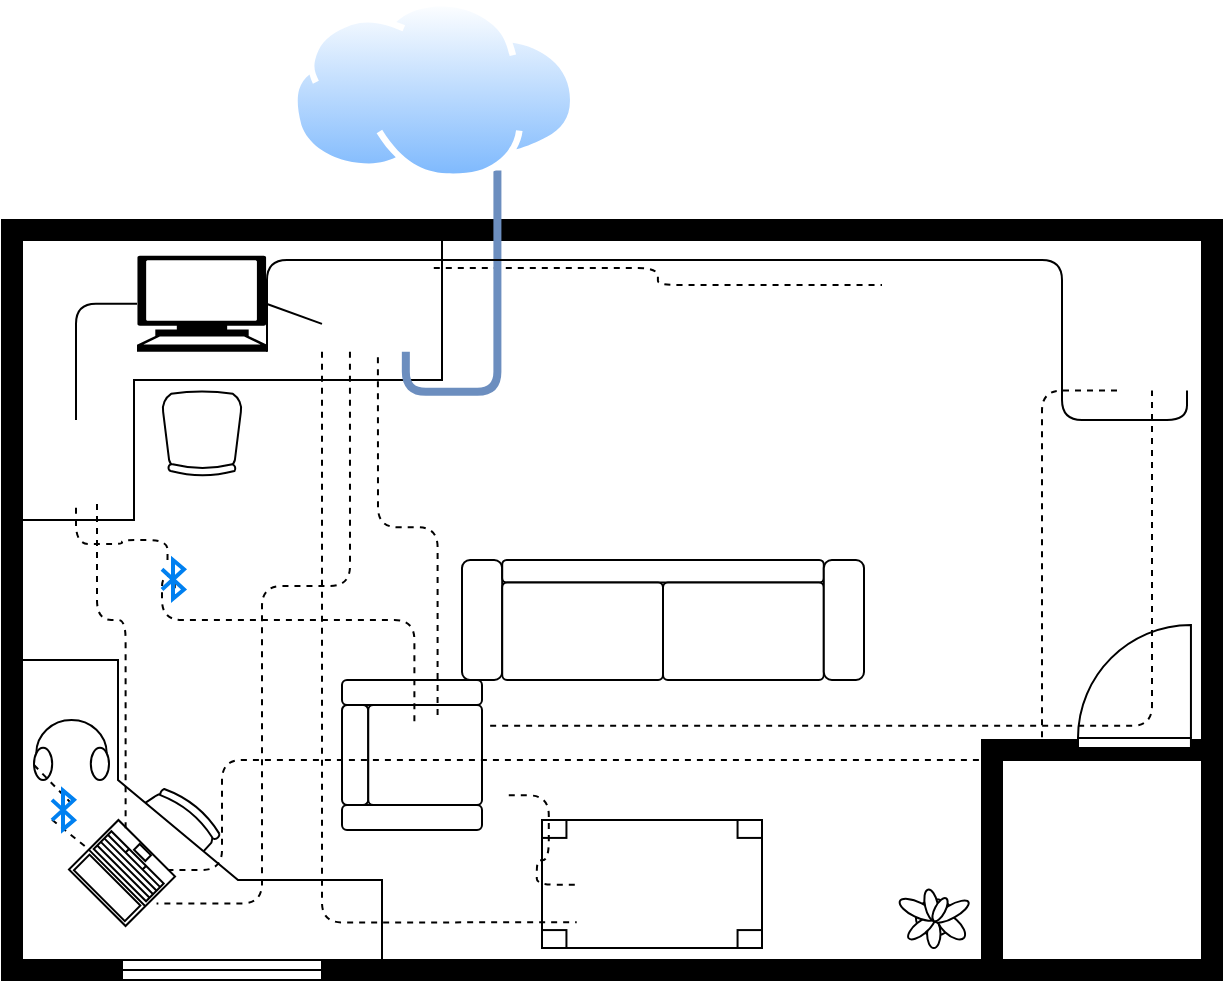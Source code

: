 <mxfile version="20.8.5" type="github"><diagram id="i-LxTlshnRLSyBB2s7Rf" name="Page-1"><mxGraphModel dx="926" dy="476" grid="1" gridSize="10" guides="1" tooltips="1" connect="1" arrows="0" fold="1" page="1" pageScale="1" pageWidth="850" pageHeight="1100" math="0" shadow="0"><root><mxCell id="0"/><mxCell id="1" parent="0"/><mxCell id="ltfbbdr_gpuZsHe89b7l-41" value="" style="verticalLabelPosition=bottom;html=1;verticalAlign=top;align=center;shape=mxgraph.floorplan.desk_corner;strokeColor=default;strokeWidth=1;fillColor=default;rotation=-90;" vertex="1" parent="1"><mxGeometry x="195" y="325" width="150" height="180" as="geometry"/></mxCell><mxCell id="ltfbbdr_gpuZsHe89b7l-60" value="" style="verticalLabelPosition=bottom;html=1;verticalAlign=top;align=center;shape=mxgraph.floorplan.wallCorner;fillColor=strokeColor;strokeColor=default;strokeWidth=1;" vertex="1" parent="1"><mxGeometry x="660" y="380" width="110" height="110" as="geometry"/></mxCell><mxCell id="ltfbbdr_gpuZsHe89b7l-1" value="" style="verticalLabelPosition=bottom;html=1;verticalAlign=top;align=center;shape=mxgraph.floorplan.room;fillColor=strokeColor;" vertex="1" parent="1"><mxGeometry x="170" y="120" width="610" height="380" as="geometry"/></mxCell><mxCell id="ltfbbdr_gpuZsHe89b7l-19" value="" style="verticalLabelPosition=bottom;html=1;verticalAlign=top;align=center;shape=mxgraph.floorplan.plant;strokeColor=default;strokeWidth=1;fillColor=default;" vertex="1" parent="1"><mxGeometry x="620" y="453" width="30" height="31" as="geometry"/></mxCell><mxCell id="ltfbbdr_gpuZsHe89b7l-20" value="" style="verticalLabelPosition=bottom;html=1;verticalAlign=top;align=center;shape=mxgraph.floorplan.window;strokeColor=default;strokeWidth=1;fillColor=default;" vertex="1" parent="1"><mxGeometry x="230" y="490" width="100" height="10" as="geometry"/></mxCell><mxCell id="ltfbbdr_gpuZsHe89b7l-8" value="" style="verticalLabelPosition=bottom;html=1;verticalAlign=top;align=center;shape=mxgraph.floorplan.doorLeft;aspect=fixed;rotation=-180;movable=1;resizable=1;rotatable=1;deletable=1;editable=1;connectable=1;" vertex="1" parent="1"><mxGeometry x="708" y="324" width="56.47" height="60" as="geometry"/></mxCell><mxCell id="ltfbbdr_gpuZsHe89b7l-28" value="" style="verticalLabelPosition=bottom;html=1;verticalAlign=top;align=center;shape=mxgraph.floorplan.couch;strokeColor=default;strokeWidth=1;fillColor=default;" vertex="1" parent="1"><mxGeometry x="400" y="290" width="201" height="60" as="geometry"/></mxCell><mxCell id="ltfbbdr_gpuZsHe89b7l-31" value="" style="verticalLabelPosition=bottom;html=1;verticalAlign=top;align=center;shape=mxgraph.floorplan.table;strokeColor=default;strokeWidth=1;fillColor=default;" vertex="1" parent="1"><mxGeometry x="440" y="420" width="110" height="64" as="geometry"/></mxCell><mxCell id="ltfbbdr_gpuZsHe89b7l-33" value="" style="verticalLabelPosition=bottom;html=1;verticalAlign=top;align=center;shape=mxgraph.floorplan.desk_corner_2;strokeColor=default;strokeWidth=1;fillColor=default;" vertex="1" parent="1"><mxGeometry x="180" y="130" width="210" height="140" as="geometry"/></mxCell><mxCell id="ltfbbdr_gpuZsHe89b7l-34" value="" style="verticalLabelPosition=bottom;html=1;verticalAlign=top;align=center;shape=mxgraph.floorplan.office_chair;shadow=0;strokeColor=default;strokeWidth=1;fillColor=default;rotation=-180;" vertex="1" parent="1"><mxGeometry x="250" y="205.3" width="40" height="43" as="geometry"/></mxCell><mxCell id="ltfbbdr_gpuZsHe89b7l-47" style="edgeStyle=none;rounded=1;orthogonalLoop=1;jettySize=auto;html=1;exitX=0;exitY=0.75;exitDx=0;exitDy=0;entryX=0.995;entryY=0.5;entryDx=0;entryDy=0;entryPerimeter=0;endArrow=none;endFill=0;" edge="1" parent="1" source="ltfbbdr_gpuZsHe89b7l-37" target="ltfbbdr_gpuZsHe89b7l-46"><mxGeometry relative="1" as="geometry"/></mxCell><mxCell id="ltfbbdr_gpuZsHe89b7l-57" style="edgeStyle=orthogonalEdgeStyle;rounded=1;orthogonalLoop=1;jettySize=auto;html=1;exitX=1;exitY=0.25;exitDx=0;exitDy=0;entryX=0;entryY=0.25;entryDx=0;entryDy=0;dashed=1;endArrow=none;endFill=0;" edge="1" parent="1" source="ltfbbdr_gpuZsHe89b7l-37" target="ltfbbdr_gpuZsHe89b7l-56"><mxGeometry relative="1" as="geometry"/></mxCell><mxCell id="ltfbbdr_gpuZsHe89b7l-62" style="edgeStyle=orthogonalEdgeStyle;rounded=1;orthogonalLoop=1;jettySize=auto;html=1;exitX=0.25;exitY=1;exitDx=0;exitDy=0;dashed=1;endArrow=none;endFill=0;entryX=-0.075;entryY=0.541;entryDx=0;entryDy=0;entryPerimeter=0;" edge="1" parent="1" source="ltfbbdr_gpuZsHe89b7l-37" target="ltfbbdr_gpuZsHe89b7l-42"><mxGeometry relative="1" as="geometry"><Array as="points"><mxPoint x="344" y="303"/><mxPoint x="300" y="303"/><mxPoint x="300" y="462"/></Array></mxGeometry></mxCell><mxCell id="ltfbbdr_gpuZsHe89b7l-76" style="edgeStyle=orthogonalEdgeStyle;rounded=1;orthogonalLoop=1;jettySize=auto;html=1;exitX=0.75;exitY=1;exitDx=0;exitDy=0;entryX=0.75;entryY=1;entryDx=0;entryDy=0;strokeWidth=4;endArrow=none;endFill=0;fillColor=#dae8fc;strokeColor=#6c8ebf;" edge="1" parent="1" source="ltfbbdr_gpuZsHe89b7l-37" target="ltfbbdr_gpuZsHe89b7l-73"><mxGeometry relative="1" as="geometry"/></mxCell><mxCell id="ltfbbdr_gpuZsHe89b7l-37" value="" style="shape=image;html=1;verticalAlign=top;verticalLabelPosition=bottom;labelBackgroundColor=#ffffff;imageAspect=0;aspect=fixed;image=https://cdn0.iconfinder.com/data/icons/security-hand-drawn-vol-2-1/52/router__wifi__signal__device-128.png;strokeColor=default;strokeWidth=1;fillColor=default;" vertex="1" parent="1"><mxGeometry x="330" y="130" width="55.9" height="55.9" as="geometry"/></mxCell><mxCell id="ltfbbdr_gpuZsHe89b7l-54" style="edgeStyle=orthogonalEdgeStyle;rounded=1;orthogonalLoop=1;jettySize=auto;html=1;exitX=0;exitY=1;exitDx=0;exitDy=0;entryX=0;entryY=0.75;entryDx=0;entryDy=0;dashed=1;endArrow=none;endFill=0;" edge="1" parent="1" source="ltfbbdr_gpuZsHe89b7l-37" target="ltfbbdr_gpuZsHe89b7l-53"><mxGeometry relative="1" as="geometry"/></mxCell><mxCell id="ltfbbdr_gpuZsHe89b7l-43" style="rounded=1;orthogonalLoop=1;jettySize=auto;html=1;exitX=0;exitY=0.75;exitDx=0;exitDy=0;exitPerimeter=0;entryX=1.005;entryY=0.403;entryDx=0;entryDy=0;entryPerimeter=0;dashed=1;endArrow=none;endFill=0;startArrow=none;" edge="1" parent="1" source="ltfbbdr_gpuZsHe89b7l-38" target="ltfbbdr_gpuZsHe89b7l-42"><mxGeometry relative="1" as="geometry"/></mxCell><mxCell id="ltfbbdr_gpuZsHe89b7l-39" value="" style="verticalLabelPosition=bottom;shadow=0;dashed=0;align=center;html=1;verticalAlign=top;shape=mxgraph.electrical.radio.headphones;pointerEvents=1;strokeColor=default;strokeWidth=1;fillColor=default;" vertex="1" parent="1"><mxGeometry x="186" y="370" width="37.5" height="30" as="geometry"/></mxCell><mxCell id="ltfbbdr_gpuZsHe89b7l-42" value="" style="verticalLabelPosition=bottom;html=1;verticalAlign=top;align=center;shape=mxgraph.floorplan.laptop;strokeColor=default;strokeWidth=1;fillColor=default;rotation=-135;" vertex="1" parent="1"><mxGeometry x="210" y="429" width="40" height="35" as="geometry"/></mxCell><mxCell id="ltfbbdr_gpuZsHe89b7l-44" value="" style="rounded=1;orthogonalLoop=1;jettySize=auto;html=1;exitX=0;exitY=0.75;exitDx=0;exitDy=0;exitPerimeter=0;entryX=1.005;entryY=0.403;entryDx=0;entryDy=0;entryPerimeter=0;dashed=1;endArrow=none;endFill=0;" edge="1" parent="1" source="ltfbbdr_gpuZsHe89b7l-39" target="ltfbbdr_gpuZsHe89b7l-38"><mxGeometry relative="1" as="geometry"><mxPoint x="186" y="392.5" as="sourcePoint"/><mxPoint x="213.316" y="434.617" as="targetPoint"/></mxGeometry></mxCell><mxCell id="ltfbbdr_gpuZsHe89b7l-38" value="" style="html=1;verticalLabelPosition=bottom;align=center;labelBackgroundColor=#ffffff;verticalAlign=top;strokeWidth=2;strokeColor=#0080F0;shadow=0;dashed=0;shape=mxgraph.ios7.icons.bluetooth;pointerEvents=1;fillColor=default;" vertex="1" parent="1"><mxGeometry x="195" y="405.3" width="11" height="19.4" as="geometry"/></mxCell><mxCell id="ltfbbdr_gpuZsHe89b7l-59" style="edgeStyle=orthogonalEdgeStyle;rounded=1;orthogonalLoop=1;jettySize=auto;html=1;exitX=1;exitY=1;exitDx=0;exitDy=0;exitPerimeter=0;entryX=0.75;entryY=1;entryDx=0;entryDy=0;endArrow=none;endFill=0;" edge="1" parent="1" source="ltfbbdr_gpuZsHe89b7l-46" target="ltfbbdr_gpuZsHe89b7l-58"><mxGeometry relative="1" as="geometry"><Array as="points"><mxPoint x="303" y="140"/><mxPoint x="700" y="140"/><mxPoint x="700" y="220"/><mxPoint x="763" y="220"/></Array></mxGeometry></mxCell><mxCell id="ltfbbdr_gpuZsHe89b7l-46" value="" style="shape=mxgraph.signs.tech.computer;html=1;pointerEvents=1;fillColor=#000000;strokeColor=none;verticalLabelPosition=bottom;verticalAlign=top;align=center;strokeWidth=1;" vertex="1" parent="1"><mxGeometry x="237.5" y="137.9" width="65" height="48" as="geometry"/></mxCell><mxCell id="ltfbbdr_gpuZsHe89b7l-53" value="" style="shape=image;html=1;verticalAlign=top;verticalLabelPosition=bottom;labelBackgroundColor=#ffffff;imageAspect=0;aspect=fixed;image=https://cdn1.iconfinder.com/data/icons/ionicons-outline-vol-2/512/tv-outline-128.png;strokeColor=default;strokeWidth=1;fillColor=default;rotation=0;" vertex="1" parent="1"><mxGeometry x="457.35" y="414.7" width="75.3" height="75.3" as="geometry"/></mxCell><mxCell id="ltfbbdr_gpuZsHe89b7l-56" value="" style="shape=image;html=1;verticalAlign=top;verticalLabelPosition=bottom;labelBackgroundColor=#ffffff;imageAspect=0;aspect=fixed;image=https://cdn1.iconfinder.com/data/icons/electronics-outline-24/24/refrigerator_electronics_freezer_fridge_household_appliance-128.png;strokeColor=default;strokeWidth=1;fillColor=default;" vertex="1" parent="1"><mxGeometry x="610" y="130" width="90" height="90" as="geometry"/></mxCell><mxCell id="ltfbbdr_gpuZsHe89b7l-58" value="" style="shape=image;html=1;verticalAlign=top;verticalLabelPosition=bottom;labelBackgroundColor=#ffffff;imageAspect=0;aspect=fixed;image=https://cdn2.iconfinder.com/data/icons/boxicons-regular-vol-1/24/bx-cctv-128.png;strokeColor=default;strokeWidth=1;fillColor=default;flipV=0;flipH=1;" vertex="1" parent="1"><mxGeometry x="710" y="135.3" width="70" height="70" as="geometry"/></mxCell><mxCell id="ltfbbdr_gpuZsHe89b7l-61" value="" style="verticalLabelPosition=bottom;html=1;verticalAlign=top;align=center;shape=mxgraph.floorplan.sofa;strokeColor=default;strokeWidth=1;fillColor=default;rotation=-90;" vertex="1" parent="1"><mxGeometry x="337.5" y="352.5" width="75" height="70" as="geometry"/></mxCell><mxCell id="ltfbbdr_gpuZsHe89b7l-65" style="edgeStyle=orthogonalEdgeStyle;rounded=1;orthogonalLoop=1;jettySize=auto;html=1;exitX=0;exitY=0.75;exitDx=0;exitDy=0;entryX=0.858;entryY=0.982;entryDx=0;entryDy=0;entryPerimeter=0;dashed=1;endArrow=none;endFill=0;" edge="1" parent="1" source="ltfbbdr_gpuZsHe89b7l-64" target="ltfbbdr_gpuZsHe89b7l-42"><mxGeometry relative="1" as="geometry"><Array as="points"><mxPoint x="218" y="320"/><mxPoint x="232" y="320"/></Array></mxGeometry></mxCell><mxCell id="ltfbbdr_gpuZsHe89b7l-72" style="edgeStyle=orthogonalEdgeStyle;rounded=1;orthogonalLoop=1;jettySize=auto;html=1;exitX=1;exitY=0.5;exitDx=0;exitDy=0;entryX=0;entryY=0.5;entryDx=0;entryDy=0;entryPerimeter=0;endArrow=none;endFill=0;" edge="1" parent="1" source="ltfbbdr_gpuZsHe89b7l-64" target="ltfbbdr_gpuZsHe89b7l-46"><mxGeometry relative="1" as="geometry"/></mxCell><mxCell id="ltfbbdr_gpuZsHe89b7l-64" value="" style="shape=image;html=1;verticalAlign=top;verticalLabelPosition=bottom;labelBackgroundColor=#ffffff;imageAspect=0;aspect=fixed;image=https://cdn4.iconfinder.com/data/icons/essentials-71/24/044_-_Printer-128.png;strokeColor=default;strokeWidth=1;fillColor=default;rotation=-90;" vertex="1" parent="1"><mxGeometry x="186" y="220" width="42" height="42" as="geometry"/></mxCell><mxCell id="ltfbbdr_gpuZsHe89b7l-67" style="edgeStyle=orthogonalEdgeStyle;rounded=1;orthogonalLoop=1;jettySize=auto;html=1;exitX=1;exitY=1;exitDx=0;exitDy=0;entryX=0;entryY=0.5;entryDx=0;entryDy=0;dashed=1;endArrow=none;endFill=0;" edge="1" parent="1" source="ltfbbdr_gpuZsHe89b7l-66" target="ltfbbdr_gpuZsHe89b7l-53"><mxGeometry relative="1" as="geometry"/></mxCell><mxCell id="ltfbbdr_gpuZsHe89b7l-68" style="edgeStyle=orthogonalEdgeStyle;rounded=1;orthogonalLoop=1;jettySize=auto;html=1;exitX=0.5;exitY=0;exitDx=0;exitDy=0;entryX=0.5;entryY=1;entryDx=0;entryDy=0;dashed=1;endArrow=none;endFill=0;" edge="1" parent="1" source="ltfbbdr_gpuZsHe89b7l-66" target="ltfbbdr_gpuZsHe89b7l-37"><mxGeometry relative="1" as="geometry"/></mxCell><mxCell id="ltfbbdr_gpuZsHe89b7l-69" style="edgeStyle=orthogonalEdgeStyle;rounded=1;orthogonalLoop=1;jettySize=auto;html=1;exitX=0.25;exitY=0;exitDx=0;exitDy=0;entryX=0;entryY=0.5;entryDx=0;entryDy=0;dashed=1;endArrow=none;endFill=0;startArrow=none;" edge="1" parent="1" source="ltfbbdr_gpuZsHe89b7l-70" target="ltfbbdr_gpuZsHe89b7l-64"><mxGeometry relative="1" as="geometry"><Array as="points"><mxPoint x="230" y="280"/><mxPoint x="230" y="282"/><mxPoint x="207" y="282"/></Array></mxGeometry></mxCell><mxCell id="ltfbbdr_gpuZsHe89b7l-77" style="edgeStyle=orthogonalEdgeStyle;rounded=1;orthogonalLoop=1;jettySize=auto;html=1;exitX=1;exitY=0.25;exitDx=0;exitDy=0;entryX=0.5;entryY=1;entryDx=0;entryDy=0;strokeWidth=1;endArrow=none;endFill=0;dashed=1;" edge="1" parent="1" source="ltfbbdr_gpuZsHe89b7l-66" target="ltfbbdr_gpuZsHe89b7l-58"><mxGeometry relative="1" as="geometry"/></mxCell><mxCell id="ltfbbdr_gpuZsHe89b7l-66" value="" style="shape=image;html=1;verticalAlign=top;verticalLabelPosition=bottom;labelBackgroundColor=#ffffff;imageAspect=0;aspect=fixed;image=https://cdn4.iconfinder.com/data/icons/ionicons/512/icon-iphone-128.png;strokeColor=default;strokeWidth=1;fillColor=default;rotation=-15;" vertex="1" parent="1"><mxGeometry x="370" y="366.7" width="48" height="48" as="geometry"/></mxCell><mxCell id="ltfbbdr_gpuZsHe89b7l-71" value="" style="edgeStyle=orthogonalEdgeStyle;rounded=1;orthogonalLoop=1;jettySize=auto;html=1;exitX=0.25;exitY=0;exitDx=0;exitDy=0;entryX=0.579;entryY=0.933;entryDx=0;entryDy=0;dashed=1;endArrow=none;endFill=0;entryPerimeter=0;" edge="1" parent="1" source="ltfbbdr_gpuZsHe89b7l-66" target="ltfbbdr_gpuZsHe89b7l-70"><mxGeometry relative="1" as="geometry"><mxPoint x="376.197" y="370.624" as="sourcePoint"/><mxPoint x="207" y="262.0" as="targetPoint"/><Array as="points"><mxPoint x="376" y="320"/><mxPoint x="250" y="320"/><mxPoint x="250" y="298"/></Array></mxGeometry></mxCell><mxCell id="ltfbbdr_gpuZsHe89b7l-70" value="" style="html=1;verticalLabelPosition=bottom;align=center;labelBackgroundColor=#ffffff;verticalAlign=top;strokeWidth=2;strokeColor=#0080F0;shadow=0;dashed=0;shape=mxgraph.ios7.icons.bluetooth;pointerEvents=1;fillColor=default;" vertex="1" parent="1"><mxGeometry x="250" y="290" width="11" height="19.4" as="geometry"/></mxCell><mxCell id="ltfbbdr_gpuZsHe89b7l-73" value="" style="aspect=fixed;perimeter=ellipsePerimeter;html=1;align=center;shadow=0;dashed=0;spacingTop=3;image;image=img/lib/active_directory/internet_cloud.svg;strokeColor=default;strokeWidth=1;fillColor=default;" vertex="1" parent="1"><mxGeometry x="314.49" y="10" width="142.86" height="90" as="geometry"/></mxCell><mxCell id="ltfbbdr_gpuZsHe89b7l-78" style="edgeStyle=orthogonalEdgeStyle;rounded=1;orthogonalLoop=1;jettySize=auto;html=1;exitX=0.25;exitY=1;exitDx=0;exitDy=0;entryX=0.12;entryY=0.993;entryDx=0;entryDy=0;entryPerimeter=0;dashed=1;strokeWidth=1;endArrow=none;endFill=0;" edge="1" parent="1" source="ltfbbdr_gpuZsHe89b7l-58" target="ltfbbdr_gpuZsHe89b7l-42"><mxGeometry relative="1" as="geometry"><Array as="points"><mxPoint x="690" y="205"/><mxPoint x="690" y="390"/><mxPoint x="280" y="390"/><mxPoint x="280" y="445"/></Array></mxGeometry></mxCell></root></mxGraphModel></diagram></mxfile>